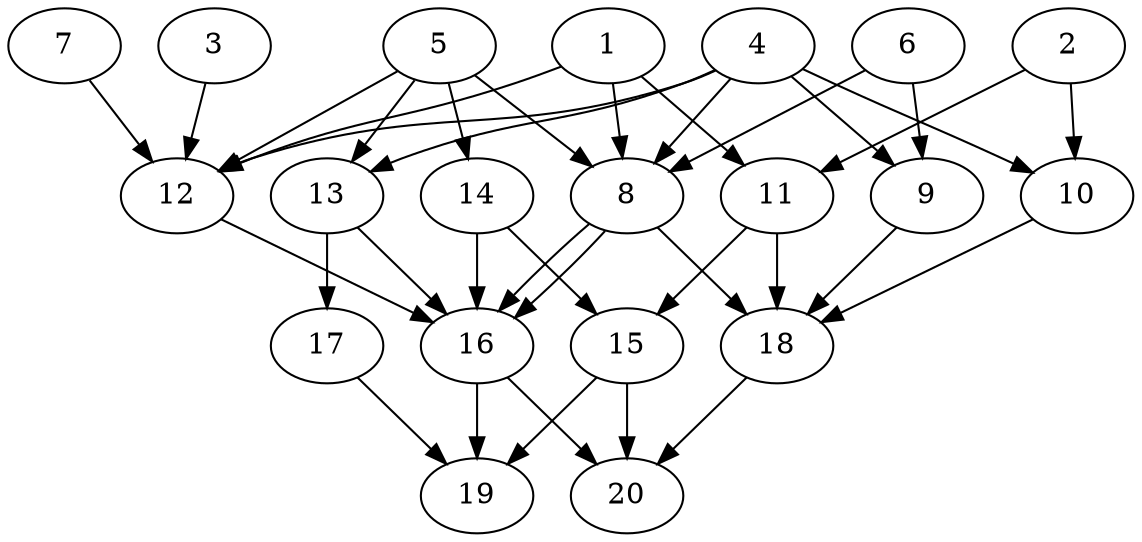 // DAG automatically generated by daggen at Tue Aug  6 16:20:30 2019
// ./daggen --dot -n 20 --ccr 0.4 --fat 0.6 --regular 0.5 --density 0.7 --mindata 5242880 --maxdata 52428800 
digraph G {
  1 [size="105390080", alpha="0.17", expect_size="42156032"] 
  1 -> 8 [size ="42156032"]
  1 -> 11 [size ="42156032"]
  1 -> 12 [size ="42156032"]
  2 [size="29473280", alpha="0.04", expect_size="11789312"] 
  2 -> 10 [size ="11789312"]
  2 -> 11 [size ="11789312"]
  3 [size="68666880", alpha="0.06", expect_size="27466752"] 
  3 -> 12 [size ="27466752"]
  4 [size="62389760", alpha="0.06", expect_size="24955904"] 
  4 -> 8 [size ="24955904"]
  4 -> 9 [size ="24955904"]
  4 -> 10 [size ="24955904"]
  4 -> 12 [size ="24955904"]
  4 -> 13 [size ="24955904"]
  5 [size="26716160", alpha="0.09", expect_size="10686464"] 
  5 -> 8 [size ="10686464"]
  5 -> 12 [size ="10686464"]
  5 -> 13 [size ="10686464"]
  5 -> 14 [size ="10686464"]
  6 [size="97310720", alpha="0.08", expect_size="38924288"] 
  6 -> 8 [size ="38924288"]
  6 -> 9 [size ="38924288"]
  7 [size="93488640", alpha="0.05", expect_size="37395456"] 
  7 -> 12 [size ="37395456"]
  8 [size="98263040", alpha="0.19", expect_size="39305216"] 
  8 -> 16 [size ="39305216"]
  8 -> 16 [size ="39305216"]
  8 -> 18 [size ="39305216"]
  9 [size="22210560", alpha="0.04", expect_size="8884224"] 
  9 -> 18 [size ="8884224"]
  10 [size="118474240", alpha="0.10", expect_size="47389696"] 
  10 -> 18 [size ="47389696"]
  11 [size="14530560", alpha="0.03", expect_size="5812224"] 
  11 -> 15 [size ="5812224"]
  11 -> 18 [size ="5812224"]
  12 [size="114531840", alpha="0.01", expect_size="45812736"] 
  12 -> 16 [size ="45812736"]
  13 [size="21350400", alpha="0.07", expect_size="8540160"] 
  13 -> 16 [size ="8540160"]
  13 -> 17 [size ="8540160"]
  14 [size="57937920", alpha="0.11", expect_size="23175168"] 
  14 -> 15 [size ="23175168"]
  14 -> 16 [size ="23175168"]
  15 [size="94955520", alpha="0.17", expect_size="37982208"] 
  15 -> 19 [size ="37982208"]
  15 -> 20 [size ="37982208"]
  16 [size="31946240", alpha="0.04", expect_size="12778496"] 
  16 -> 19 [size ="12778496"]
  16 -> 20 [size ="12778496"]
  17 [size="78888960", alpha="0.11", expect_size="31555584"] 
  17 -> 19 [size ="31555584"]
  18 [size="108252160", alpha="0.08", expect_size="43300864"] 
  18 -> 20 [size ="43300864"]
  19 [size="104046080", alpha="0.09", expect_size="41618432"] 
  20 [size="129141760", alpha="0.05", expect_size="51656704"] 
}
